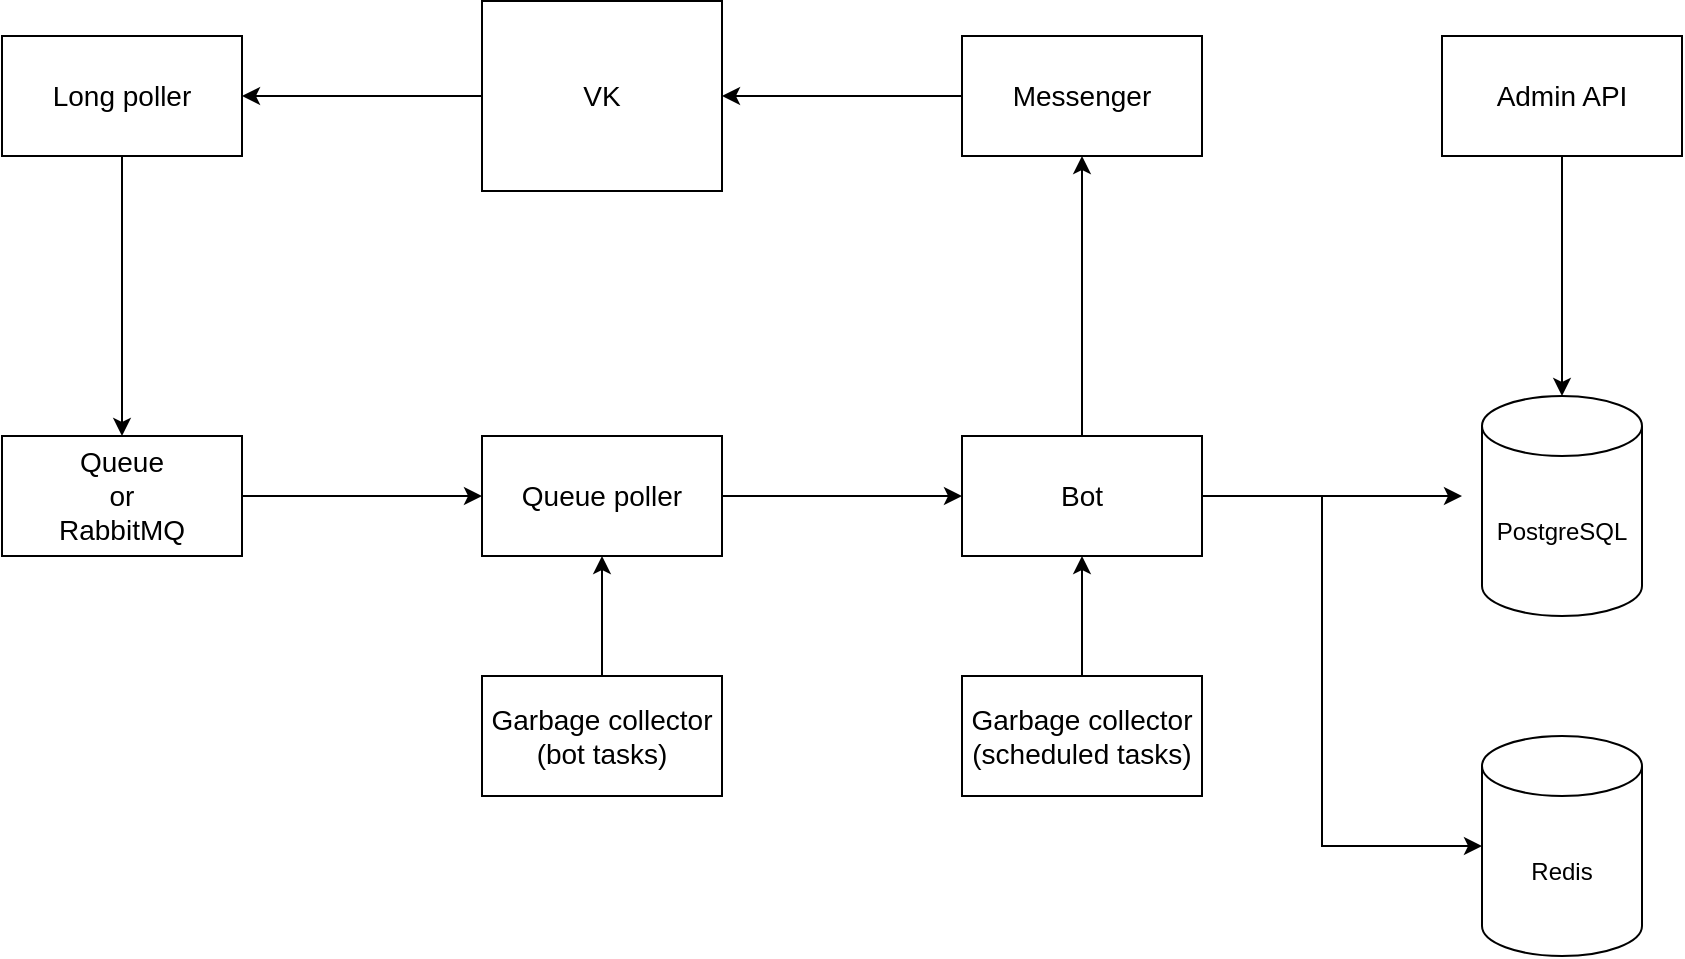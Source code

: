 <mxfile version="16.5.1" type="device" pages="3"><diagram name="Structure" id="9f46799a-70d6-7492-0946-bef42562c5a5"><mxGraphModel dx="1662" dy="857" grid="1" gridSize="10" guides="1" tooltips="1" connect="1" arrows="1" fold="1" page="1" pageScale="1" pageWidth="1100" pageHeight="850" background="none" math="0" shadow="0"><root><mxCell id="0"/><mxCell id="1" parent="0"/><mxCell id="m2XCbDaPFaxEyh6959c4-4" style="edgeStyle=orthogonalEdgeStyle;rounded=0;orthogonalLoop=1;jettySize=auto;html=1;entryX=1;entryY=0.5;entryDx=0;entryDy=0;fontSize=14;" parent="1" source="CohxPqFLS439aCO5EDW_-1" target="QYRbD1J_m8A1wMahFm_W-2" edge="1"><mxGeometry relative="1" as="geometry"/></mxCell><mxCell id="CohxPqFLS439aCO5EDW_-1" value="&lt;font style=&quot;font-size: 14px&quot;&gt;VK&lt;/font&gt;" style="rounded=0;whiteSpace=wrap;html=1;" parent="1" vertex="1"><mxGeometry x="280" y="22.5" width="120" height="95" as="geometry"/></mxCell><mxCell id="m2XCbDaPFaxEyh6959c4-2" style="edgeStyle=orthogonalEdgeStyle;rounded=0;orthogonalLoop=1;jettySize=auto;html=1;fontSize=14;" parent="1" source="QYRbD1J_m8A1wMahFm_W-2" target="QYRbD1J_m8A1wMahFm_W-3" edge="1"><mxGeometry relative="1" as="geometry"><Array as="points"><mxPoint x="100" y="300"/></Array></mxGeometry></mxCell><mxCell id="QYRbD1J_m8A1wMahFm_W-2" value="&lt;font style=&quot;font-size: 14px&quot;&gt;Long poller&lt;/font&gt;" style="rounded=0;whiteSpace=wrap;html=1;fontSize=14;" parent="1" vertex="1"><mxGeometry x="40" y="40" width="120" height="60" as="geometry"/></mxCell><mxCell id="m2XCbDaPFaxEyh6959c4-1" style="edgeStyle=orthogonalEdgeStyle;rounded=0;orthogonalLoop=1;jettySize=auto;html=1;entryX=0;entryY=0.5;entryDx=0;entryDy=0;fontSize=14;" parent="1" source="QYRbD1J_m8A1wMahFm_W-3" target="QYRbD1J_m8A1wMahFm_W-4" edge="1"><mxGeometry relative="1" as="geometry"/></mxCell><mxCell id="QYRbD1J_m8A1wMahFm_W-3" value="&lt;font style=&quot;font-size: 14px&quot;&gt;Queue&lt;br&gt;or&lt;br&gt;RabbitMQ&lt;/font&gt;&lt;span style=&quot;font-size: 12px&quot;&gt;&lt;br&gt;&lt;/span&gt;" style="rounded=0;whiteSpace=wrap;html=1;fontSize=14;" parent="1" vertex="1"><mxGeometry x="40" y="240" width="120" height="60" as="geometry"/></mxCell><mxCell id="QYRbD1J_m8A1wMahFm_W-15" style="edgeStyle=orthogonalEdgeStyle;rounded=0;orthogonalLoop=1;jettySize=auto;html=1;fontSize=12;" parent="1" source="QYRbD1J_m8A1wMahFm_W-4" target="QYRbD1J_m8A1wMahFm_W-11" edge="1"><mxGeometry relative="1" as="geometry"/></mxCell><mxCell id="QYRbD1J_m8A1wMahFm_W-4" value="&lt;font style=&quot;font-size: 14px&quot;&gt;Queue poller&lt;/font&gt;" style="rounded=0;whiteSpace=wrap;html=1;fontSize=14;" parent="1" vertex="1"><mxGeometry x="280" y="240" width="120" height="60" as="geometry"/></mxCell><mxCell id="QYRbD1J_m8A1wMahFm_W-25" style="edgeStyle=orthogonalEdgeStyle;rounded=0;orthogonalLoop=1;jettySize=auto;html=1;entryX=0.5;entryY=1;entryDx=0;entryDy=0;fontSize=14;" parent="1" source="QYRbD1J_m8A1wMahFm_W-6" target="QYRbD1J_m8A1wMahFm_W-4" edge="1"><mxGeometry relative="1" as="geometry"/></mxCell><mxCell id="QYRbD1J_m8A1wMahFm_W-6" value="&lt;font style=&quot;font-size: 14px&quot;&gt;Garbage collector&lt;br&gt;(bot tasks)&lt;/font&gt;" style="rounded=0;whiteSpace=wrap;html=1;fontSize=14;" parent="1" vertex="1"><mxGeometry x="280" y="360" width="120" height="60" as="geometry"/></mxCell><mxCell id="QYRbD1J_m8A1wMahFm_W-22" style="edgeStyle=orthogonalEdgeStyle;rounded=0;orthogonalLoop=1;jettySize=auto;html=1;fontSize=14;entryX=0;entryY=0.5;entryDx=0;entryDy=0;entryPerimeter=0;" parent="1" source="QYRbD1J_m8A1wMahFm_W-11" target="l-i9ejmFHphxHOksoZtV-3" edge="1"><mxGeometry relative="1" as="geometry"><Array as="points"><mxPoint x="700" y="270"/><mxPoint x="700" y="445"/></Array><mxPoint x="760" y="390" as="targetPoint"/></mxGeometry></mxCell><mxCell id="m2XCbDaPFaxEyh6959c4-3" style="edgeStyle=orthogonalEdgeStyle;rounded=0;orthogonalLoop=1;jettySize=auto;html=1;entryX=0.5;entryY=1;entryDx=0;entryDy=0;fontSize=14;" parent="1" source="QYRbD1J_m8A1wMahFm_W-11" target="QYRbD1J_m8A1wMahFm_W-16" edge="1"><mxGeometry relative="1" as="geometry"/></mxCell><mxCell id="l-i9ejmFHphxHOksoZtV-5" style="edgeStyle=orthogonalEdgeStyle;rounded=0;orthogonalLoop=1;jettySize=auto;html=1;" parent="1" source="QYRbD1J_m8A1wMahFm_W-11" edge="1"><mxGeometry relative="1" as="geometry"><mxPoint x="770" y="270" as="targetPoint"/></mxGeometry></mxCell><mxCell id="QYRbD1J_m8A1wMahFm_W-11" value="Bot" style="rounded=0;whiteSpace=wrap;html=1;fontSize=14;" parent="1" vertex="1"><mxGeometry x="520" y="240" width="120" height="60" as="geometry"/></mxCell><mxCell id="QYRbD1J_m8A1wMahFm_W-26" style="edgeStyle=orthogonalEdgeStyle;rounded=0;orthogonalLoop=1;jettySize=auto;html=1;entryX=0.5;entryY=1;entryDx=0;entryDy=0;fontSize=14;" parent="1" source="QYRbD1J_m8A1wMahFm_W-12" target="QYRbD1J_m8A1wMahFm_W-11" edge="1"><mxGeometry relative="1" as="geometry"/></mxCell><mxCell id="QYRbD1J_m8A1wMahFm_W-12" value="&lt;font style=&quot;font-size: 14px&quot;&gt;Garbage collector&lt;br&gt;(scheduled tasks)&lt;/font&gt;" style="rounded=0;whiteSpace=wrap;html=1;fontSize=14;" parent="1" vertex="1"><mxGeometry x="520" y="360" width="120" height="60" as="geometry"/></mxCell><mxCell id="QYRbD1J_m8A1wMahFm_W-17" style="edgeStyle=orthogonalEdgeStyle;rounded=0;orthogonalLoop=1;jettySize=auto;html=1;entryX=1;entryY=0.5;entryDx=0;entryDy=0;fontSize=14;" parent="1" source="QYRbD1J_m8A1wMahFm_W-16" target="CohxPqFLS439aCO5EDW_-1" edge="1"><mxGeometry relative="1" as="geometry"/></mxCell><mxCell id="QYRbD1J_m8A1wMahFm_W-16" value="&lt;font style=&quot;font-size: 14px&quot;&gt;Messenger&lt;/font&gt;" style="rounded=0;whiteSpace=wrap;html=1;fontSize=12;" parent="1" vertex="1"><mxGeometry x="520" y="40" width="120" height="60" as="geometry"/></mxCell><mxCell id="FEZBc9FZVjkc_E1u5pMZ-2" style="edgeStyle=orthogonalEdgeStyle;rounded=0;orthogonalLoop=1;jettySize=auto;html=1;entryX=0.5;entryY=0;entryDx=0;entryDy=0;entryPerimeter=0;" parent="1" source="FEZBc9FZVjkc_E1u5pMZ-1" target="l-i9ejmFHphxHOksoZtV-2" edge="1"><mxGeometry relative="1" as="geometry"><mxPoint x="820" y="240" as="targetPoint"/></mxGeometry></mxCell><mxCell id="FEZBc9FZVjkc_E1u5pMZ-1" value="&lt;font style=&quot;font-size: 14px&quot;&gt;Admin API&lt;/font&gt;" style="rounded=0;whiteSpace=wrap;html=1;" parent="1" vertex="1"><mxGeometry x="760" y="40" width="120" height="60" as="geometry"/></mxCell><mxCell id="l-i9ejmFHphxHOksoZtV-2" value="PostgreSQL" style="shape=cylinder3;whiteSpace=wrap;html=1;boundedLbl=1;backgroundOutline=1;size=15;" parent="1" vertex="1"><mxGeometry x="780" y="220" width="80" height="110" as="geometry"/></mxCell><mxCell id="l-i9ejmFHphxHOksoZtV-3" value="Redis" style="shape=cylinder3;whiteSpace=wrap;html=1;boundedLbl=1;backgroundOutline=1;size=15;direction=east;" parent="1" vertex="1"><mxGeometry x="780" y="390" width="80" height="110" as="geometry"/></mxCell></root></mxGraphModel></diagram><diagram id="AYlRT53qRen1iX8ax-HP" name="Models"><mxGraphModel dx="1342" dy="857" grid="1" gridSize="10" guides="1" tooltips="1" connect="1" arrows="1" fold="1" page="1" pageScale="1" pageWidth="827" pageHeight="1169" math="0" shadow="0"><root><mxCell id="N9jnAewbBLLMJ5sv196B-0"/><mxCell id="N9jnAewbBLLMJ5sv196B-1" parent="N9jnAewbBLLMJ5sv196B-0"/><mxCell id="N9jnAewbBLLMJ5sv196B-2" value="Themes" style="swimlane;fontStyle=0;childLayout=stackLayout;horizontal=1;startSize=30;horizontalStack=0;resizeParent=1;resizeParentMax=0;resizeLast=0;collapsible=1;marginBottom=0;" parent="N9jnAewbBLLMJ5sv196B-1" vertex="1"><mxGeometry x="80" y="80" width="140" height="120" as="geometry"/></mxCell><mxCell id="N9jnAewbBLLMJ5sv196B-3" value="id" style="text;strokeColor=none;fillColor=none;align=left;verticalAlign=middle;spacingLeft=4;spacingRight=4;overflow=hidden;points=[[0,0.5],[1,0.5]];portConstraint=eastwest;rotatable=0;" parent="N9jnAewbBLLMJ5sv196B-2" vertex="1"><mxGeometry y="30" width="140" height="30" as="geometry"/></mxCell><mxCell id="N9jnAewbBLLMJ5sv196B-4" value="title" style="text;strokeColor=none;fillColor=none;align=left;verticalAlign=middle;spacingLeft=4;spacingRight=4;overflow=hidden;points=[[0,0.5],[1,0.5]];portConstraint=eastwest;rotatable=0;" parent="N9jnAewbBLLMJ5sv196B-2" vertex="1"><mxGeometry y="60" width="140" height="30" as="geometry"/></mxCell><mxCell id="QHnJpaseuD3mmpnVGi5O-4" value="created_at" style="text;strokeColor=none;fillColor=none;align=left;verticalAlign=middle;spacingLeft=4;spacingRight=4;overflow=hidden;points=[[0,0.5],[1,0.5]];portConstraint=eastwest;rotatable=0;" parent="N9jnAewbBLLMJ5sv196B-2" vertex="1"><mxGeometry y="90" width="140" height="30" as="geometry"/></mxCell><mxCell id="QHnJpaseuD3mmpnVGi5O-5" value="Questions" style="swimlane;fontStyle=0;childLayout=stackLayout;horizontal=1;startSize=30;horizontalStack=0;resizeParent=1;resizeParentMax=0;resizeLast=0;collapsible=1;marginBottom=0;" parent="N9jnAewbBLLMJ5sv196B-1" vertex="1"><mxGeometry x="320" y="80" width="140" height="120" as="geometry"/></mxCell><mxCell id="QHnJpaseuD3mmpnVGi5O-6" value="id" style="text;strokeColor=none;fillColor=none;align=left;verticalAlign=middle;spacingLeft=4;spacingRight=4;overflow=hidden;points=[[0,0.5],[1,0.5]];portConstraint=eastwest;rotatable=0;" parent="QHnJpaseuD3mmpnVGi5O-5" vertex="1"><mxGeometry y="30" width="140" height="30" as="geometry"/></mxCell><mxCell id="QHnJpaseuD3mmpnVGi5O-15" value="theme_id" style="text;strokeColor=none;fillColor=none;align=left;verticalAlign=middle;spacingLeft=4;spacingRight=4;overflow=hidden;points=[[0,0.5],[1,0.5]];portConstraint=eastwest;rotatable=0;" parent="QHnJpaseuD3mmpnVGi5O-5" vertex="1"><mxGeometry y="60" width="140" height="30" as="geometry"/></mxCell><mxCell id="QHnJpaseuD3mmpnVGi5O-7" value="title" style="text;strokeColor=none;fillColor=none;align=left;verticalAlign=middle;spacingLeft=4;spacingRight=4;overflow=hidden;points=[[0,0.5],[1,0.5]];portConstraint=eastwest;rotatable=0;" parent="QHnJpaseuD3mmpnVGi5O-5" vertex="1"><mxGeometry y="90" width="140" height="30" as="geometry"/></mxCell><mxCell id="QHnJpaseuD3mmpnVGi5O-10" value="Answers" style="swimlane;fontStyle=0;childLayout=stackLayout;horizontal=1;startSize=30;horizontalStack=0;resizeParent=1;resizeParentMax=0;resizeLast=0;collapsible=1;marginBottom=0;" parent="N9jnAewbBLLMJ5sv196B-1" vertex="1"><mxGeometry x="560" y="80" width="140" height="180" as="geometry"/></mxCell><mxCell id="QHnJpaseuD3mmpnVGi5O-11" value="id" style="text;strokeColor=none;fillColor=none;align=left;verticalAlign=middle;spacingLeft=4;spacingRight=4;overflow=hidden;points=[[0,0.5],[1,0.5]];portConstraint=eastwest;rotatable=0;" parent="QHnJpaseuD3mmpnVGi5O-10" vertex="1"><mxGeometry y="30" width="140" height="30" as="geometry"/></mxCell><mxCell id="QHnJpaseuD3mmpnVGi5O-14" value="question_id" style="text;strokeColor=none;fillColor=none;align=left;verticalAlign=middle;spacingLeft=4;spacingRight=4;overflow=hidden;points=[[0,0.5],[1,0.5]];portConstraint=eastwest;rotatable=0;" parent="QHnJpaseuD3mmpnVGi5O-10" vertex="1"><mxGeometry y="60" width="140" height="30" as="geometry"/></mxCell><mxCell id="QHnJpaseuD3mmpnVGi5O-12" value="title" style="text;strokeColor=none;fillColor=none;align=left;verticalAlign=middle;spacingLeft=4;spacingRight=4;overflow=hidden;points=[[0,0.5],[1,0.5]];portConstraint=eastwest;rotatable=0;" parent="QHnJpaseuD3mmpnVGi5O-10" vertex="1"><mxGeometry y="90" width="140" height="30" as="geometry"/></mxCell><mxCell id="QHnJpaseuD3mmpnVGi5O-13" value="is_correct" style="text;strokeColor=none;fillColor=none;align=left;verticalAlign=middle;spacingLeft=4;spacingRight=4;overflow=hidden;points=[[0,0.5],[1,0.5]];portConstraint=eastwest;rotatable=0;" parent="QHnJpaseuD3mmpnVGi5O-10" vertex="1"><mxGeometry y="120" width="140" height="30" as="geometry"/></mxCell><mxCell id="_1lrFUQI2xQbMRQLkt6F-0" value="description" style="text;strokeColor=none;fillColor=none;align=left;verticalAlign=middle;spacingLeft=4;spacingRight=4;overflow=hidden;points=[[0,0.5],[1,0.5]];portConstraint=eastwest;rotatable=0;" parent="QHnJpaseuD3mmpnVGi5O-10" vertex="1"><mxGeometry y="150" width="140" height="30" as="geometry"/></mxCell><mxCell id="QHnJpaseuD3mmpnVGi5O-16" style="edgeStyle=orthogonalEdgeStyle;rounded=0;orthogonalLoop=1;jettySize=auto;html=1;entryX=1;entryY=0.5;entryDx=0;entryDy=0;" parent="N9jnAewbBLLMJ5sv196B-1" source="QHnJpaseuD3mmpnVGi5O-15" target="N9jnAewbBLLMJ5sv196B-3" edge="1"><mxGeometry relative="1" as="geometry"/></mxCell><mxCell id="QHnJpaseuD3mmpnVGi5O-17" style="edgeStyle=orthogonalEdgeStyle;rounded=0;orthogonalLoop=1;jettySize=auto;html=1;entryX=1;entryY=0.5;entryDx=0;entryDy=0;" parent="N9jnAewbBLLMJ5sv196B-1" source="QHnJpaseuD3mmpnVGi5O-14" target="QHnJpaseuD3mmpnVGi5O-6" edge="1"><mxGeometry relative="1" as="geometry"/></mxCell><mxCell id="QHnJpaseuD3mmpnVGi5O-18" value="Admins" style="swimlane;fontStyle=0;childLayout=stackLayout;horizontal=1;startSize=30;horizontalStack=0;resizeParent=1;resizeParentMax=0;resizeLast=0;collapsible=1;marginBottom=0;" parent="N9jnAewbBLLMJ5sv196B-1" vertex="1"><mxGeometry x="80" y="530" width="140" height="120" as="geometry"/></mxCell><mxCell id="QHnJpaseuD3mmpnVGi5O-19" value="id" style="text;strokeColor=none;fillColor=none;align=left;verticalAlign=middle;spacingLeft=4;spacingRight=4;overflow=hidden;points=[[0,0.5],[1,0.5]];portConstraint=eastwest;rotatable=0;" parent="QHnJpaseuD3mmpnVGi5O-18" vertex="1"><mxGeometry y="30" width="140" height="30" as="geometry"/></mxCell><mxCell id="QHnJpaseuD3mmpnVGi5O-20" value="email" style="text;strokeColor=none;fillColor=none;align=left;verticalAlign=middle;spacingLeft=4;spacingRight=4;overflow=hidden;points=[[0,0.5],[1,0.5]];portConstraint=eastwest;rotatable=0;" parent="QHnJpaseuD3mmpnVGi5O-18" vertex="1"><mxGeometry y="60" width="140" height="30" as="geometry"/></mxCell><mxCell id="QHnJpaseuD3mmpnVGi5O-21" value="password" style="text;strokeColor=none;fillColor=none;align=left;verticalAlign=middle;spacingLeft=4;spacingRight=4;overflow=hidden;points=[[0,0.5],[1,0.5]];portConstraint=eastwest;rotatable=0;" parent="QHnJpaseuD3mmpnVGi5O-18" vertex="1"><mxGeometry y="90" width="140" height="30" as="geometry"/></mxCell><mxCell id="QHnJpaseuD3mmpnVGi5O-22" value="Chats" style="swimlane;fontStyle=0;childLayout=stackLayout;horizontal=1;startSize=30;horizontalStack=0;resizeParent=1;resizeParentMax=0;resizeLast=0;collapsible=1;marginBottom=0;" parent="N9jnAewbBLLMJ5sv196B-1" vertex="1"><mxGeometry x="320" y="320" width="140" height="90" as="geometry"/></mxCell><mxCell id="QHnJpaseuD3mmpnVGi5O-23" value="id" style="text;strokeColor=none;fillColor=none;align=left;verticalAlign=middle;spacingLeft=4;spacingRight=4;overflow=hidden;points=[[0,0.5],[1,0.5]];portConstraint=eastwest;rotatable=0;" parent="QHnJpaseuD3mmpnVGi5O-22" vertex="1"><mxGeometry y="30" width="140" height="30" as="geometry"/></mxCell><mxCell id="QHnJpaseuD3mmpnVGi5O-25" value="joined_at" style="text;strokeColor=none;fillColor=none;align=left;verticalAlign=middle;spacingLeft=4;spacingRight=4;overflow=hidden;points=[[0,0.5],[1,0.5]];portConstraint=eastwest;rotatable=0;" parent="QHnJpaseuD3mmpnVGi5O-22" vertex="1"><mxGeometry y="60" width="140" height="30" as="geometry"/></mxCell><mxCell id="QHnJpaseuD3mmpnVGi5O-26" value="Users" style="swimlane;fontStyle=0;childLayout=stackLayout;horizontal=1;startSize=30;horizontalStack=0;resizeParent=1;resizeParentMax=0;resizeLast=0;collapsible=1;marginBottom=0;" parent="N9jnAewbBLLMJ5sv196B-1" vertex="1"><mxGeometry x="80" y="320" width="140" height="150" as="geometry"/></mxCell><mxCell id="QHnJpaseuD3mmpnVGi5O-28" value="id" style="text;strokeColor=none;fillColor=none;align=left;verticalAlign=middle;spacingLeft=4;spacingRight=4;overflow=hidden;points=[[0,0.5],[1,0.5]];portConstraint=eastwest;rotatable=0;" parent="QHnJpaseuD3mmpnVGi5O-26" vertex="1"><mxGeometry y="30" width="140" height="30" as="geometry"/></mxCell><mxCell id="QHnJpaseuD3mmpnVGi5O-29" value="first_name" style="text;strokeColor=none;fillColor=none;align=left;verticalAlign=middle;spacingLeft=4;spacingRight=4;overflow=hidden;points=[[0,0.5],[1,0.5]];portConstraint=eastwest;rotatable=0;" parent="QHnJpaseuD3mmpnVGi5O-26" vertex="1"><mxGeometry y="60" width="140" height="30" as="geometry"/></mxCell><mxCell id="Cb3_2pBrLqkDffK5QjMw-0" value="last_name" style="text;strokeColor=none;fillColor=none;align=left;verticalAlign=middle;spacingLeft=4;spacingRight=4;overflow=hidden;points=[[0,0.5],[1,0.5]];portConstraint=eastwest;rotatable=0;" parent="QHnJpaseuD3mmpnVGi5O-26" vertex="1"><mxGeometry y="90" width="140" height="30" as="geometry"/></mxCell><mxCell id="QHnJpaseuD3mmpnVGi5O-30" value="joined_at" style="text;strokeColor=none;fillColor=none;align=left;verticalAlign=middle;spacingLeft=4;spacingRight=4;overflow=hidden;points=[[0,0.5],[1,0.5]];portConstraint=eastwest;rotatable=0;" parent="QHnJpaseuD3mmpnVGi5O-26" vertex="1"><mxGeometry y="120" width="140" height="30" as="geometry"/></mxCell><mxCell id="QHnJpaseuD3mmpnVGi5O-31" value="Games" style="swimlane;fontStyle=0;childLayout=stackLayout;horizontal=1;startSize=30;horizontalStack=0;resizeParent=1;resizeParentMax=0;resizeLast=0;collapsible=1;marginBottom=0;" parent="N9jnAewbBLLMJ5sv196B-1" vertex="1"><mxGeometry x="560" y="320" width="140" height="180" as="geometry"/></mxCell><mxCell id="QHnJpaseuD3mmpnVGi5O-32" value="id" style="text;strokeColor=none;fillColor=none;align=left;verticalAlign=middle;spacingLeft=4;spacingRight=4;overflow=hidden;points=[[0,0.5],[1,0.5]];portConstraint=eastwest;rotatable=0;" parent="QHnJpaseuD3mmpnVGi5O-31" vertex="1"><mxGeometry y="30" width="140" height="30" as="geometry"/></mxCell><mxCell id="QHnJpaseuD3mmpnVGi5O-33" value="chat_id" style="text;strokeColor=none;fillColor=none;align=left;verticalAlign=middle;spacingLeft=4;spacingRight=4;overflow=hidden;points=[[0,0.5],[1,0.5]];portConstraint=eastwest;rotatable=0;" parent="QHnJpaseuD3mmpnVGi5O-31" vertex="1"><mxGeometry y="60" width="140" height="30" as="geometry"/></mxCell><mxCell id="QHnJpaseuD3mmpnVGi5O-35" value="is_stopped" style="text;strokeColor=none;fillColor=none;align=left;verticalAlign=middle;spacingLeft=4;spacingRight=4;overflow=hidden;points=[[0,0.5],[1,0.5]];portConstraint=eastwest;rotatable=0;" parent="QHnJpaseuD3mmpnVGi5O-31" vertex="1"><mxGeometry y="90" width="140" height="30" as="geometry"/></mxCell><mxCell id="QHnJpaseuD3mmpnVGi5O-34" value="started_at" style="text;strokeColor=none;fillColor=none;align=left;verticalAlign=middle;spacingLeft=4;spacingRight=4;overflow=hidden;points=[[0,0.5],[1,0.5]];portConstraint=eastwest;rotatable=0;" parent="QHnJpaseuD3mmpnVGi5O-31" vertex="1"><mxGeometry y="120" width="140" height="30" as="geometry"/></mxCell><mxCell id="oPpGljeHvfTwyCcz5N0p-5" value="stopped_at" style="text;strokeColor=none;fillColor=none;align=left;verticalAlign=middle;spacingLeft=4;spacingRight=4;overflow=hidden;points=[[0,0.5],[1,0.5]];portConstraint=eastwest;rotatable=0;" parent="QHnJpaseuD3mmpnVGi5O-31" vertex="1"><mxGeometry y="150" width="140" height="30" as="geometry"/></mxCell><mxCell id="QHnJpaseuD3mmpnVGi5O-36" style="edgeStyle=orthogonalEdgeStyle;rounded=0;orthogonalLoop=1;jettySize=auto;html=1;entryX=1;entryY=0.5;entryDx=0;entryDy=0;" parent="N9jnAewbBLLMJ5sv196B-1" source="QHnJpaseuD3mmpnVGi5O-33" target="QHnJpaseuD3mmpnVGi5O-23" edge="1"><mxGeometry relative="1" as="geometry"/></mxCell><mxCell id="QHnJpaseuD3mmpnVGi5O-39" value="Game user scores" style="swimlane;fontStyle=0;childLayout=stackLayout;horizontal=1;startSize=30;horizontalStack=0;resizeParent=1;resizeParentMax=0;resizeLast=0;collapsible=1;marginBottom=0;" parent="N9jnAewbBLLMJ5sv196B-1" vertex="1"><mxGeometry x="320" y="440" width="140" height="210" as="geometry"/></mxCell><mxCell id="QHnJpaseuD3mmpnVGi5O-40" value="id" style="text;strokeColor=none;fillColor=none;align=left;verticalAlign=middle;spacingLeft=4;spacingRight=4;overflow=hidden;points=[[0,0.5],[1,0.5]];portConstraint=eastwest;rotatable=0;" parent="QHnJpaseuD3mmpnVGi5O-39" vertex="1"><mxGeometry y="30" width="140" height="30" as="geometry"/></mxCell><mxCell id="QHnJpaseuD3mmpnVGi5O-41" value="game_id" style="text;strokeColor=none;fillColor=none;align=left;verticalAlign=middle;spacingLeft=4;spacingRight=4;overflow=hidden;points=[[0,0.5],[1,0.5]];portConstraint=eastwest;rotatable=0;" parent="QHnJpaseuD3mmpnVGi5O-39" vertex="1"><mxGeometry y="60" width="140" height="30" as="geometry"/></mxCell><mxCell id="QHnJpaseuD3mmpnVGi5O-42" value="user_id" style="text;strokeColor=none;fillColor=none;align=left;verticalAlign=middle;spacingLeft=4;spacingRight=4;overflow=hidden;points=[[0,0.5],[1,0.5]];portConstraint=eastwest;rotatable=0;" parent="QHnJpaseuD3mmpnVGi5O-39" vertex="1"><mxGeometry y="90" width="140" height="30" as="geometry"/></mxCell><mxCell id="xdIryhLpKSlKhwouHjQX-0" value="score" style="text;strokeColor=none;fillColor=none;align=left;verticalAlign=middle;spacingLeft=4;spacingRight=4;overflow=hidden;points=[[0,0.5],[1,0.5]];portConstraint=eastwest;rotatable=0;" parent="QHnJpaseuD3mmpnVGi5O-39" vertex="1"><mxGeometry y="120" width="140" height="30" as="geometry"/></mxCell><mxCell id="N61FM1hXClb_9N-_QnZT-5" value="n_correct_answers" style="text;strokeColor=none;fillColor=none;align=left;verticalAlign=middle;spacingLeft=4;spacingRight=4;overflow=hidden;points=[[0,0.5],[1,0.5]];portConstraint=eastwest;rotatable=0;" parent="QHnJpaseuD3mmpnVGi5O-39" vertex="1"><mxGeometry y="150" width="140" height="30" as="geometry"/></mxCell><mxCell id="N61FM1hXClb_9N-_QnZT-6" value="n_wrong_answers" style="text;strokeColor=none;fillColor=none;align=left;verticalAlign=middle;spacingLeft=4;spacingRight=4;overflow=hidden;points=[[0,0.5],[1,0.5]];portConstraint=eastwest;rotatable=0;" parent="QHnJpaseuD3mmpnVGi5O-39" vertex="1"><mxGeometry y="180" width="140" height="30" as="geometry"/></mxCell><mxCell id="QHnJpaseuD3mmpnVGi5O-46" style="edgeStyle=orthogonalEdgeStyle;rounded=0;orthogonalLoop=1;jettySize=auto;html=1;entryX=1;entryY=0.5;entryDx=0;entryDy=0;" parent="N9jnAewbBLLMJ5sv196B-1" source="QHnJpaseuD3mmpnVGi5O-41" target="QHnJpaseuD3mmpnVGi5O-32" edge="1"><mxGeometry relative="1" as="geometry"><Array as="points"><mxPoint x="730" y="520"/><mxPoint x="730" y="365"/></Array></mxGeometry></mxCell><mxCell id="QHnJpaseuD3mmpnVGi5O-47" style="edgeStyle=orthogonalEdgeStyle;rounded=0;orthogonalLoop=1;jettySize=auto;html=1;entryX=1;entryY=0.5;entryDx=0;entryDy=0;" parent="N9jnAewbBLLMJ5sv196B-1" source="QHnJpaseuD3mmpnVGi5O-42" target="QHnJpaseuD3mmpnVGi5O-28" edge="1"><mxGeometry relative="1" as="geometry"><Array as="points"><mxPoint x="280" y="545"/><mxPoint x="280" y="365"/></Array></mxGeometry></mxCell><mxCell id="QHnJpaseuD3mmpnVGi5O-48" value="Game asked questions" style="swimlane;fontStyle=0;childLayout=stackLayout;horizontal=1;startSize=30;horizontalStack=0;resizeParent=1;resizeParentMax=0;resizeLast=0;collapsible=1;marginBottom=0;" parent="N9jnAewbBLLMJ5sv196B-1" vertex="1"><mxGeometry x="800" y="320" width="140" height="210" as="geometry"/></mxCell><mxCell id="QHnJpaseuD3mmpnVGi5O-49" value="id" style="text;strokeColor=none;fillColor=none;align=left;verticalAlign=middle;spacingLeft=4;spacingRight=4;overflow=hidden;points=[[0,0.5],[1,0.5]];portConstraint=eastwest;rotatable=0;" parent="QHnJpaseuD3mmpnVGi5O-48" vertex="1"><mxGeometry y="30" width="140" height="30" as="geometry"/></mxCell><mxCell id="QHnJpaseuD3mmpnVGi5O-50" value="game_id" style="text;strokeColor=none;fillColor=none;align=left;verticalAlign=middle;spacingLeft=4;spacingRight=4;overflow=hidden;points=[[0,0.5],[1,0.5]];portConstraint=eastwest;rotatable=0;" parent="QHnJpaseuD3mmpnVGi5O-48" vertex="1"><mxGeometry y="60" width="140" height="30" as="geometry"/></mxCell><mxCell id="QHnJpaseuD3mmpnVGi5O-51" value="question_id" style="text;strokeColor=none;fillColor=none;align=left;verticalAlign=middle;spacingLeft=4;spacingRight=4;overflow=hidden;points=[[0,0.5],[1,0.5]];portConstraint=eastwest;rotatable=0;" parent="QHnJpaseuD3mmpnVGi5O-48" vertex="1"><mxGeometry y="90" width="140" height="30" as="geometry"/></mxCell><mxCell id="xdIryhLpKSlKhwouHjQX-1" value="is_answered" style="text;strokeColor=none;fillColor=none;align=left;verticalAlign=middle;spacingLeft=4;spacingRight=4;overflow=hidden;points=[[0,0.5],[1,0.5]];portConstraint=eastwest;rotatable=0;" parent="QHnJpaseuD3mmpnVGi5O-48" vertex="1"><mxGeometry y="120" width="140" height="30" as="geometry"/></mxCell><mxCell id="QHnJpaseuD3mmpnVGi5O-53" value="is_done" style="text;strokeColor=none;fillColor=none;align=left;verticalAlign=middle;spacingLeft=4;spacingRight=4;overflow=hidden;points=[[0,0.5],[1,0.5]];portConstraint=eastwest;rotatable=0;" parent="QHnJpaseuD3mmpnVGi5O-48" vertex="1"><mxGeometry y="150" width="140" height="30" as="geometry"/></mxCell><mxCell id="QHnJpaseuD3mmpnVGi5O-52" value="started_at" style="text;strokeColor=none;fillColor=none;align=left;verticalAlign=middle;spacingLeft=4;spacingRight=4;overflow=hidden;points=[[0,0.5],[1,0.5]];portConstraint=eastwest;rotatable=0;" parent="QHnJpaseuD3mmpnVGi5O-48" vertex="1"><mxGeometry y="180" width="140" height="30" as="geometry"/></mxCell><mxCell id="QHnJpaseuD3mmpnVGi5O-54" style="edgeStyle=orthogonalEdgeStyle;rounded=0;orthogonalLoop=1;jettySize=auto;html=1;" parent="N9jnAewbBLLMJ5sv196B-1" source="QHnJpaseuD3mmpnVGi5O-50" edge="1"><mxGeometry relative="1" as="geometry"><mxPoint x="700" y="365" as="targetPoint"/><Array as="points"><mxPoint x="730" y="395"/><mxPoint x="730" y="365"/></Array></mxGeometry></mxCell><mxCell id="QHnJpaseuD3mmpnVGi5O-55" style="edgeStyle=orthogonalEdgeStyle;rounded=0;orthogonalLoop=1;jettySize=auto;html=1;entryX=1;entryY=0.5;entryDx=0;entryDy=0;" parent="N9jnAewbBLLMJ5sv196B-1" source="QHnJpaseuD3mmpnVGi5O-51" target="QHnJpaseuD3mmpnVGi5O-6" edge="1"><mxGeometry relative="1" as="geometry"><mxPoint x="510" y="90" as="targetPoint"/><Array as="points"><mxPoint x="780" y="425"/><mxPoint x="780" y="280"/><mxPoint x="510" y="280"/><mxPoint x="510" y="125"/></Array></mxGeometry></mxCell></root></mxGraphModel></diagram><diagram id="7FuNpC65oMvABazt7GQ0" name="Page-3"><mxGraphModel dx="1662" dy="857" grid="1" gridSize="10" guides="1" tooltips="1" connect="1" arrows="1" fold="1" page="1" pageScale="1" pageWidth="827" pageHeight="1169" math="0" shadow="0"><root><mxCell id="fXScobEgxyD3DB9d1EH0-0"/><mxCell id="fXScobEgxyD3DB9d1EH0-1" parent="fXScobEgxyD3DB9d1EH0-0"/><mxCell id="fXScobEgxyD3DB9d1EH0-22" style="edgeStyle=orthogonalEdgeStyle;rounded=0;orthogonalLoop=1;jettySize=auto;html=1;entryX=1;entryY=0.5;entryDx=0;entryDy=0;strokeColor=#3399FF;" edge="1" parent="fXScobEgxyD3DB9d1EH0-1" source="fXScobEgxyD3DB9d1EH0-20" target="fXScobEgxyD3DB9d1EH0-24"><mxGeometry relative="1" as="geometry"><Array as="points"><mxPoint x="560" y="460"/><mxPoint x="560" y="140"/></Array></mxGeometry></mxCell><mxCell id="fXScobEgxyD3DB9d1EH0-3" value="Queue" style="shape=cylinder3;whiteSpace=wrap;html=1;boundedLbl=1;backgroundOutline=1;size=15;direction=south;" vertex="1" parent="fXScobEgxyD3DB9d1EH0-1"><mxGeometry x="160" y="200" width="80" height="60" as="geometry"/></mxCell><mxCell id="fXScobEgxyD3DB9d1EH0-6" value="" style="shape=flexArrow;endArrow=classic;html=1;rounded=0;" edge="1" parent="fXScobEgxyD3DB9d1EH0-1"><mxGeometry width="50" height="50" relative="1" as="geometry"><mxPoint x="270" y="229.5" as="sourcePoint"/><mxPoint x="340" y="229.5" as="targetPoint"/></mxGeometry></mxCell><mxCell id="fXScobEgxyD3DB9d1EH0-7" value="Updates" style="text;html=1;align=center;verticalAlign=middle;resizable=0;points=[];autosize=1;strokeColor=none;fillColor=none;" vertex="1" parent="fXScobEgxyD3DB9d1EH0-1"><mxGeometry x="270" y="190" width="60" height="20" as="geometry"/></mxCell><mxCell id="fXScobEgxyD3DB9d1EH0-21" style="edgeStyle=orthogonalEdgeStyle;rounded=0;orthogonalLoop=1;jettySize=auto;html=1;" edge="1" parent="fXScobEgxyD3DB9d1EH0-1" source="fXScobEgxyD3DB9d1EH0-8"><mxGeometry relative="1" as="geometry"><mxPoint x="400" y="380" as="targetPoint"/></mxGeometry></mxCell><mxCell id="fXScobEgxyD3DB9d1EH0-8" value="Event" style="shape=note;whiteSpace=wrap;html=1;backgroundOutline=1;darkOpacity=0.05;" vertex="1" parent="fXScobEgxyD3DB9d1EH0-1"><mxGeometry x="360" y="180" width="80" height="100" as="geometry"/></mxCell><mxCell id="fXScobEgxyD3DB9d1EH0-14" value="bot task" style="shape=step;perimeter=stepPerimeter;whiteSpace=wrap;html=1;fixedSize=1;" vertex="1" parent="fXScobEgxyD3DB9d1EH0-1"><mxGeometry x="280" y="370" width="100" height="60" as="geometry"/></mxCell><mxCell id="fXScobEgxyD3DB9d1EH0-15" value="bot task" style="shape=step;perimeter=stepPerimeter;whiteSpace=wrap;html=1;fixedSize=1;" vertex="1" parent="fXScobEgxyD3DB9d1EH0-1"><mxGeometry x="290" y="380" width="100" height="60" as="geometry"/></mxCell><mxCell id="fXScobEgxyD3DB9d1EH0-16" value="bot task" style="shape=step;perimeter=stepPerimeter;whiteSpace=wrap;html=1;fixedSize=1;" vertex="1" parent="fXScobEgxyD3DB9d1EH0-1"><mxGeometry x="300" y="390" width="100" height="60" as="geometry"/></mxCell><mxCell id="fXScobEgxyD3DB9d1EH0-17" value="bot task" style="shape=step;perimeter=stepPerimeter;whiteSpace=wrap;html=1;fixedSize=1;" vertex="1" parent="fXScobEgxyD3DB9d1EH0-1"><mxGeometry x="310" y="400" width="100" height="60" as="geometry"/></mxCell><mxCell id="fXScobEgxyD3DB9d1EH0-18" value="bot task" style="shape=step;perimeter=stepPerimeter;whiteSpace=wrap;html=1;fixedSize=1;" vertex="1" parent="fXScobEgxyD3DB9d1EH0-1"><mxGeometry x="320" y="410" width="100" height="60" as="geometry"/></mxCell><mxCell id="fXScobEgxyD3DB9d1EH0-19" value="bot task" style="shape=step;perimeter=stepPerimeter;whiteSpace=wrap;html=1;fixedSize=1;" vertex="1" parent="fXScobEgxyD3DB9d1EH0-1"><mxGeometry x="330" y="420" width="100" height="60" as="geometry"/></mxCell><mxCell id="fXScobEgxyD3DB9d1EH0-20" value="bot tasks" style="shape=step;perimeter=stepPerimeter;whiteSpace=wrap;html=1;fixedSize=1;" vertex="1" parent="fXScobEgxyD3DB9d1EH0-1"><mxGeometry x="340" y="430" width="100" height="60" as="geometry"/></mxCell><mxCell id="fXScobEgxyD3DB9d1EH0-26" value="" style="shape=flexArrow;endArrow=classic;html=1;rounded=0;strokeColor=#000000;" edge="1" parent="fXScobEgxyD3DB9d1EH0-1"><mxGeometry width="50" height="50" relative="1" as="geometry"><mxPoint x="250" y="500" as="sourcePoint"/><mxPoint x="170" y="540" as="targetPoint"/></mxGeometry></mxCell><mxCell id="fXScobEgxyD3DB9d1EH0-27" value="" style="shape=flexArrow;endArrow=classic;html=1;rounded=0;strokeColor=#000000;" edge="1" parent="fXScobEgxyD3DB9d1EH0-1"><mxGeometry width="50" height="50" relative="1" as="geometry"><mxPoint x="460" y="500" as="sourcePoint"/><mxPoint x="520" y="550" as="targetPoint"/></mxGeometry></mxCell><mxCell id="fXScobEgxyD3DB9d1EH0-45" style="edgeStyle=orthogonalEdgeStyle;rounded=0;orthogonalLoop=1;jettySize=auto;html=1;entryX=0.5;entryY=0;entryDx=0;entryDy=0;strokeColor=#000000;" edge="1" parent="fXScobEgxyD3DB9d1EH0-1" source="fXScobEgxyD3DB9d1EH0-28" target="fXScobEgxyD3DB9d1EH0-43"><mxGeometry relative="1" as="geometry"/></mxCell><mxCell id="fXScobEgxyD3DB9d1EH0-28" value="asyncio.Lock&lt;br&gt;чат 1" style="shape=cylinder3;whiteSpace=wrap;html=1;boundedLbl=1;backgroundOutline=1;size=15;" vertex="1" parent="fXScobEgxyD3DB9d1EH0-1"><mxGeometry x="90" y="560" width="80" height="145" as="geometry"/></mxCell><mxCell id="fXScobEgxyD3DB9d1EH0-44" style="edgeStyle=orthogonalEdgeStyle;rounded=0;orthogonalLoop=1;jettySize=auto;html=1;entryX=0.5;entryY=0;entryDx=0;entryDy=0;strokeColor=#000000;" edge="1" parent="fXScobEgxyD3DB9d1EH0-1" source="fXScobEgxyD3DB9d1EH0-29" target="fXScobEgxyD3DB9d1EH0-42"><mxGeometry relative="1" as="geometry"/></mxCell><mxCell id="fXScobEgxyD3DB9d1EH0-29" value="asyncio.Lock&lt;br&gt;чат 2" style="shape=cylinder3;whiteSpace=wrap;html=1;boundedLbl=1;backgroundOutline=1;size=15;" vertex="1" parent="fXScobEgxyD3DB9d1EH0-1"><mxGeometry x="310" y="610" width="80" height="145" as="geometry"/></mxCell><mxCell id="fXScobEgxyD3DB9d1EH0-41" style="edgeStyle=orthogonalEdgeStyle;rounded=0;orthogonalLoop=1;jettySize=auto;html=1;entryX=0.5;entryY=0;entryDx=0;entryDy=0;strokeColor=#000000;" edge="1" parent="fXScobEgxyD3DB9d1EH0-1" source="fXScobEgxyD3DB9d1EH0-30" target="fXScobEgxyD3DB9d1EH0-40"><mxGeometry relative="1" as="geometry"/></mxCell><mxCell id="fXScobEgxyD3DB9d1EH0-30" value="asyncio.Lock&lt;br&gt;чат n" style="shape=cylinder3;whiteSpace=wrap;html=1;boundedLbl=1;backgroundOutline=1;size=15;" vertex="1" parent="fXScobEgxyD3DB9d1EH0-1"><mxGeometry x="520" y="560" width="80" height="145" as="geometry"/></mxCell><mxCell id="fXScobEgxyD3DB9d1EH0-31" value="" style="shape=flexArrow;endArrow=classic;html=1;rounded=0;strokeColor=#000000;" edge="1" parent="fXScobEgxyD3DB9d1EH0-1"><mxGeometry width="50" height="50" relative="1" as="geometry"><mxPoint x="350" y="510" as="sourcePoint"/><mxPoint x="350" y="590" as="targetPoint"/></mxGeometry></mxCell><mxCell id="fXScobEgxyD3DB9d1EH0-32" value="queue poller" style="swimlane;" vertex="1" parent="fXScobEgxyD3DB9d1EH0-1"><mxGeometry x="260" y="80" width="230" height="240" as="geometry"/></mxCell><mxCell id="fXScobEgxyD3DB9d1EH0-24" value="tasks" style="rounded=0;whiteSpace=wrap;html=1;" vertex="1" parent="fXScobEgxyD3DB9d1EH0-1"><mxGeometry x="360" y="120" width="110" height="40" as="geometry"/></mxCell><mxCell id="fXScobEgxyD3DB9d1EH0-25" style="edgeStyle=orthogonalEdgeStyle;rounded=0;orthogonalLoop=1;jettySize=auto;html=1;entryX=0;entryY=0.5;entryDx=0;entryDy=0;strokeColor=#3399FF;" edge="1" parent="fXScobEgxyD3DB9d1EH0-1" source="fXScobEgxyD3DB9d1EH0-23" target="fXScobEgxyD3DB9d1EH0-24"><mxGeometry relative="1" as="geometry"/></mxCell><mxCell id="fXScobEgxyD3DB9d1EH0-23" value="GC" style="rounded=0;whiteSpace=wrap;html=1;" vertex="1" parent="fXScobEgxyD3DB9d1EH0-1"><mxGeometry x="270" y="125" width="50" height="30" as="geometry"/></mxCell><mxCell id="fXScobEgxyD3DB9d1EH0-34" value="long poller" style="swimlane;" vertex="1" parent="fXScobEgxyD3DB9d1EH0-1"><mxGeometry x="30" y="80" width="120" height="240" as="geometry"/></mxCell><mxCell id="fXScobEgxyD3DB9d1EH0-4" value="" style="shape=flexArrow;endArrow=classic;html=1;rounded=0;" edge="1" parent="fXScobEgxyD3DB9d1EH0-34"><mxGeometry width="50" height="50" relative="1" as="geometry"><mxPoint x="30" y="149.5" as="sourcePoint"/><mxPoint x="100" y="149.5" as="targetPoint"/></mxGeometry></mxCell><mxCell id="fXScobEgxyD3DB9d1EH0-5" value="Updates" style="text;html=1;align=center;verticalAlign=middle;resizable=0;points=[];autosize=1;strokeColor=none;fillColor=none;" vertex="1" parent="fXScobEgxyD3DB9d1EH0-34"><mxGeometry x="30" y="110" width="60" height="20" as="geometry"/></mxCell><mxCell id="fXScobEgxyD3DB9d1EH0-36" value="Bot" style="swimlane;" vertex="1" parent="fXScobEgxyD3DB9d1EH0-1"><mxGeometry x="600" y="80" width="180" height="240" as="geometry"/></mxCell><mxCell id="fXScobEgxyD3DB9d1EH0-39" style="edgeStyle=orthogonalEdgeStyle;rounded=0;orthogonalLoop=1;jettySize=auto;html=1;entryX=0.5;entryY=0;entryDx=0;entryDy=0;strokeColor=#66B2FF;" edge="1" parent="fXScobEgxyD3DB9d1EH0-36" source="fXScobEgxyD3DB9d1EH0-37" target="fXScobEgxyD3DB9d1EH0-38"><mxGeometry relative="1" as="geometry"/></mxCell><mxCell id="fXScobEgxyD3DB9d1EH0-37" value="GC" style="rounded=0;whiteSpace=wrap;html=1;" vertex="1" parent="fXScobEgxyD3DB9d1EH0-36"><mxGeometry x="70" y="50" width="50" height="30" as="geometry"/></mxCell><mxCell id="fXScobEgxyD3DB9d1EH0-38" value="scheduled tasks" style="rounded=0;whiteSpace=wrap;html=1;" vertex="1" parent="fXScobEgxyD3DB9d1EH0-36"><mxGeometry x="40" y="170" width="110" height="40" as="geometry"/></mxCell><mxCell id="fXScobEgxyD3DB9d1EH0-46" style="edgeStyle=orthogonalEdgeStyle;rounded=0;orthogonalLoop=1;jettySize=auto;html=1;strokeColor=#66B2FF;" edge="1" parent="fXScobEgxyD3DB9d1EH0-1" source="fXScobEgxyD3DB9d1EH0-40" target="fXScobEgxyD3DB9d1EH0-38"><mxGeometry relative="1" as="geometry"/></mxCell><mxCell id="fXScobEgxyD3DB9d1EH0-40" value="action" style="shape=step;perimeter=stepPerimeter;whiteSpace=wrap;html=1;fixedSize=1;" vertex="1" parent="fXScobEgxyD3DB9d1EH0-1"><mxGeometry x="510" y="740" width="100" height="30" as="geometry"/></mxCell><mxCell id="fXScobEgxyD3DB9d1EH0-47" style="edgeStyle=orthogonalEdgeStyle;rounded=0;orthogonalLoop=1;jettySize=auto;html=1;entryX=0.5;entryY=1;entryDx=0;entryDy=0;strokeColor=#66B2FF;" edge="1" parent="fXScobEgxyD3DB9d1EH0-1" source="fXScobEgxyD3DB9d1EH0-42" target="fXScobEgxyD3DB9d1EH0-38"><mxGeometry relative="1" as="geometry"/></mxCell><mxCell id="fXScobEgxyD3DB9d1EH0-42" value="action" style="shape=step;perimeter=stepPerimeter;whiteSpace=wrap;html=1;fixedSize=1;" vertex="1" parent="fXScobEgxyD3DB9d1EH0-1"><mxGeometry x="300" y="800" width="100" height="30" as="geometry"/></mxCell><mxCell id="fXScobEgxyD3DB9d1EH0-48" style="edgeStyle=orthogonalEdgeStyle;rounded=0;orthogonalLoop=1;jettySize=auto;html=1;entryX=0.5;entryY=1;entryDx=0;entryDy=0;strokeColor=#66B2FF;" edge="1" parent="fXScobEgxyD3DB9d1EH0-1" source="fXScobEgxyD3DB9d1EH0-43" target="fXScobEgxyD3DB9d1EH0-38"><mxGeometry relative="1" as="geometry"><Array as="points"><mxPoint x="220" y="755"/><mxPoint x="220" y="860"/><mxPoint x="695" y="860"/></Array></mxGeometry></mxCell><mxCell id="fXScobEgxyD3DB9d1EH0-43" value="action" style="shape=step;perimeter=stepPerimeter;whiteSpace=wrap;html=1;fixedSize=1;" vertex="1" parent="fXScobEgxyD3DB9d1EH0-1"><mxGeometry x="80" y="740" width="100" height="30" as="geometry"/></mxCell></root></mxGraphModel></diagram></mxfile>